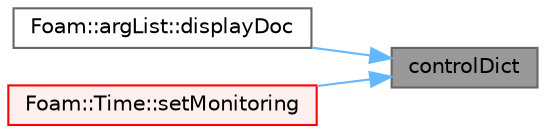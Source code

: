 digraph "controlDict"
{
 // LATEX_PDF_SIZE
  bgcolor="transparent";
  edge [fontname=Helvetica,fontsize=10,labelfontname=Helvetica,labelfontsize=10];
  node [fontname=Helvetica,fontsize=10,shape=box,height=0.2,width=0.4];
  rankdir="RL";
  Node1 [id="Node000001",label="controlDict",height=0.2,width=0.4,color="gray40", fillcolor="grey60", style="filled", fontcolor="black",tooltip=" "];
  Node1 -> Node2 [id="edge1_Node000001_Node000002",dir="back",color="steelblue1",style="solid",tooltip=" "];
  Node2 [id="Node000002",label="Foam::argList::displayDoc",height=0.2,width=0.4,color="grey40", fillcolor="white", style="filled",URL="$classFoam_1_1argList.html#a9b27b732ab8af61a9511f20b6d3c5abc",tooltip=" "];
  Node1 -> Node3 [id="edge2_Node000001_Node000003",dir="back",color="steelblue1",style="solid",tooltip=" "];
  Node3 [id="Node000003",label="Foam::Time::setMonitoring",height=0.2,width=0.4,color="red", fillcolor="#FFF0F0", style="filled",URL="$classFoam_1_1Time.html#a2b00ca924125a6073bd54a7717cc8363",tooltip=" "];
}
